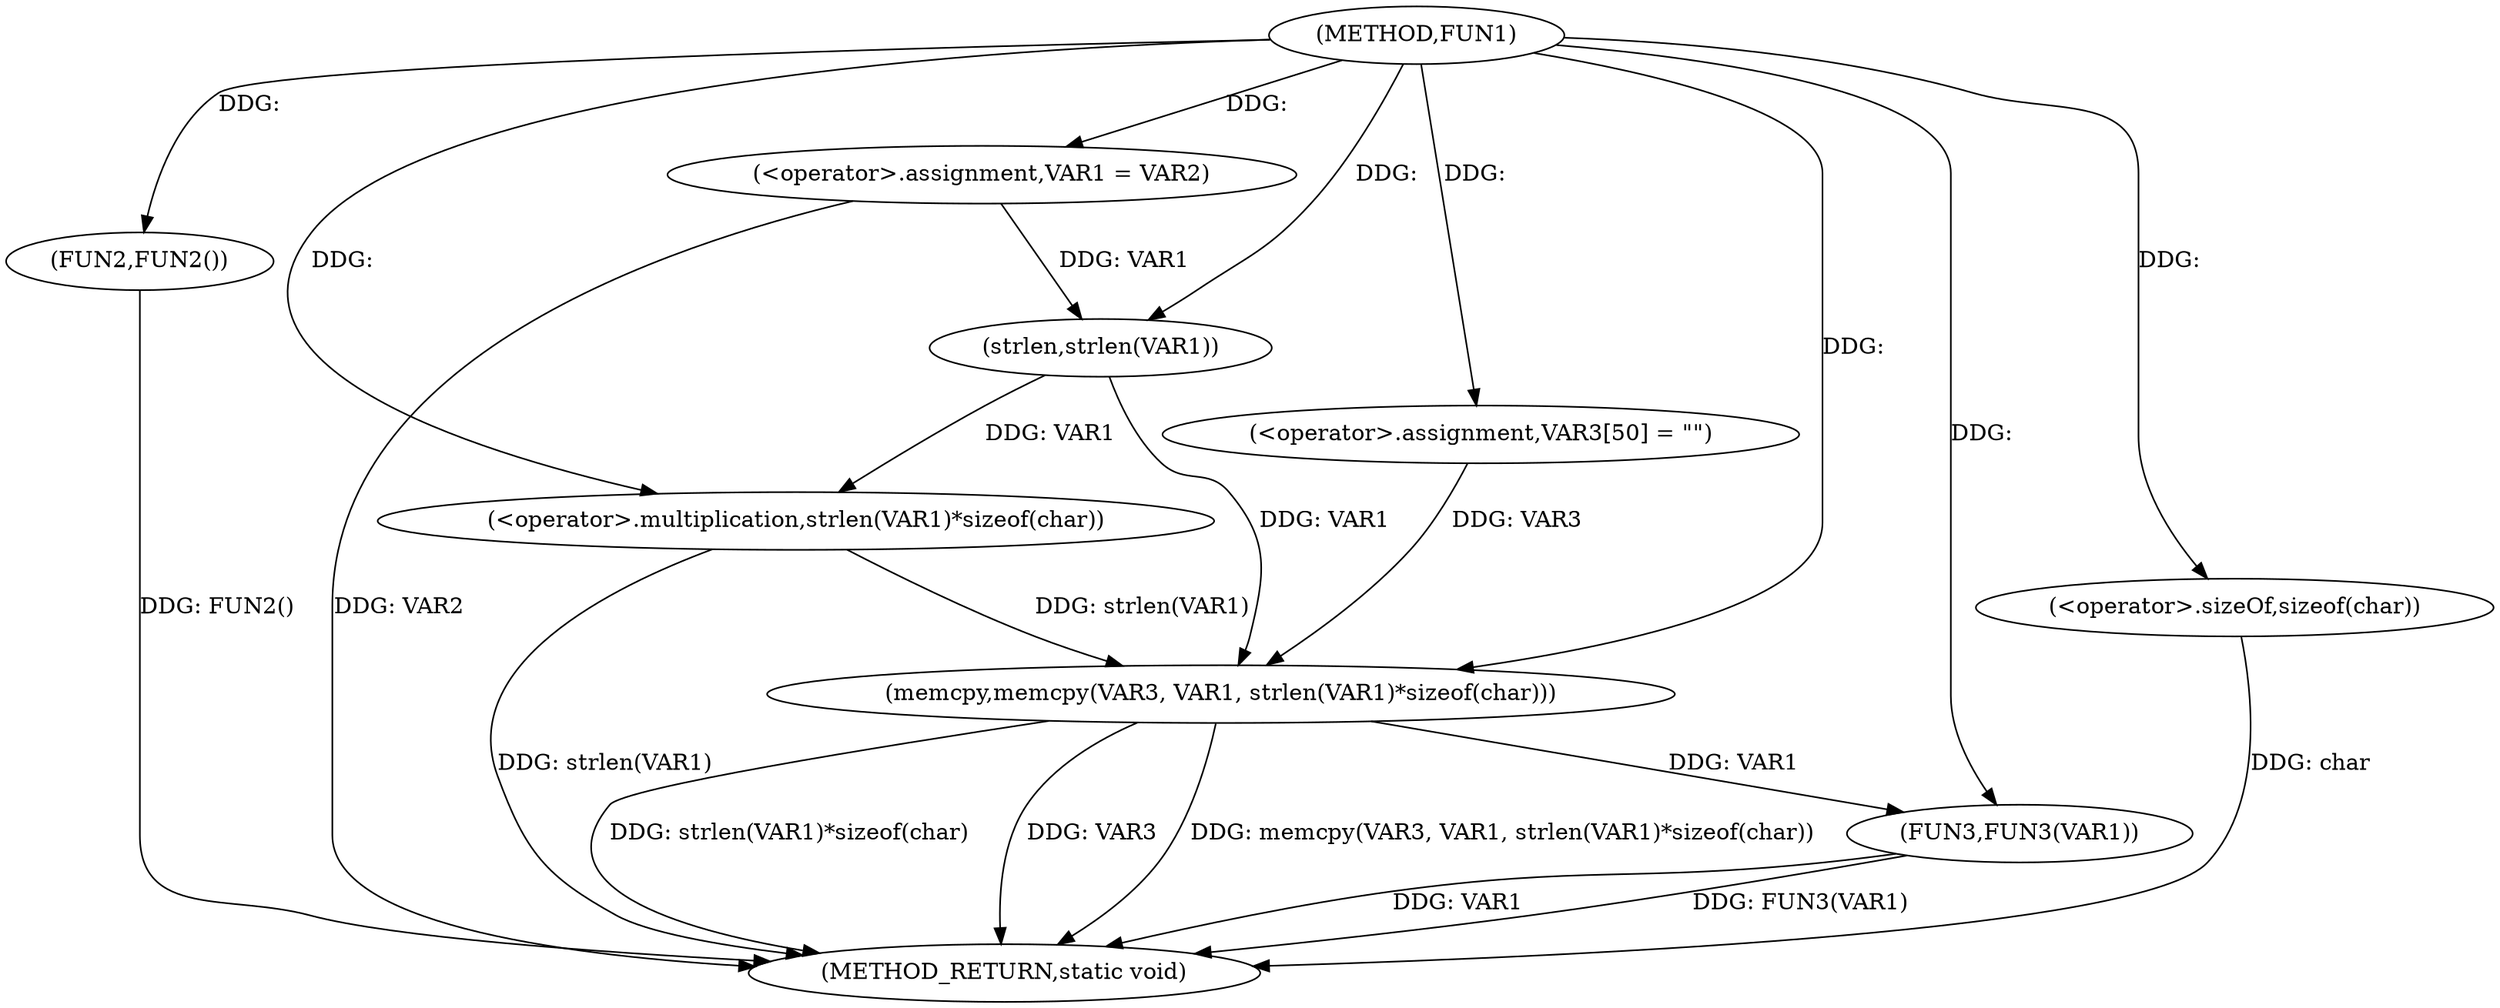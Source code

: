 digraph FUN1 {  
"1000100" [label = "(METHOD,FUN1)" ]
"1000125" [label = "(METHOD_RETURN,static void)" ]
"1000104" [label = "(<operator>.assignment,VAR1 = VAR2)" ]
"1000108" [label = "(FUN2,FUN2())" ]
"1000112" [label = "(<operator>.assignment,VAR3[50] = \"\")" ]
"1000115" [label = "(memcpy,memcpy(VAR3, VAR1, strlen(VAR1)*sizeof(char)))" ]
"1000118" [label = "(<operator>.multiplication,strlen(VAR1)*sizeof(char))" ]
"1000119" [label = "(strlen,strlen(VAR1))" ]
"1000121" [label = "(<operator>.sizeOf,sizeof(char))" ]
"1000123" [label = "(FUN3,FUN3(VAR1))" ]
  "1000108" -> "1000125"  [ label = "DDG: FUN2()"] 
  "1000123" -> "1000125"  [ label = "DDG: FUN3(VAR1)"] 
  "1000115" -> "1000125"  [ label = "DDG: strlen(VAR1)*sizeof(char)"] 
  "1000121" -> "1000125"  [ label = "DDG: char"] 
  "1000118" -> "1000125"  [ label = "DDG: strlen(VAR1)"] 
  "1000115" -> "1000125"  [ label = "DDG: VAR3"] 
  "1000104" -> "1000125"  [ label = "DDG: VAR2"] 
  "1000123" -> "1000125"  [ label = "DDG: VAR1"] 
  "1000115" -> "1000125"  [ label = "DDG: memcpy(VAR3, VAR1, strlen(VAR1)*sizeof(char))"] 
  "1000100" -> "1000104"  [ label = "DDG: "] 
  "1000100" -> "1000108"  [ label = "DDG: "] 
  "1000100" -> "1000112"  [ label = "DDG: "] 
  "1000112" -> "1000115"  [ label = "DDG: VAR3"] 
  "1000100" -> "1000115"  [ label = "DDG: "] 
  "1000119" -> "1000115"  [ label = "DDG: VAR1"] 
  "1000118" -> "1000115"  [ label = "DDG: strlen(VAR1)"] 
  "1000119" -> "1000118"  [ label = "DDG: VAR1"] 
  "1000104" -> "1000119"  [ label = "DDG: VAR1"] 
  "1000100" -> "1000119"  [ label = "DDG: "] 
  "1000100" -> "1000118"  [ label = "DDG: "] 
  "1000100" -> "1000121"  [ label = "DDG: "] 
  "1000115" -> "1000123"  [ label = "DDG: VAR1"] 
  "1000100" -> "1000123"  [ label = "DDG: "] 
}

